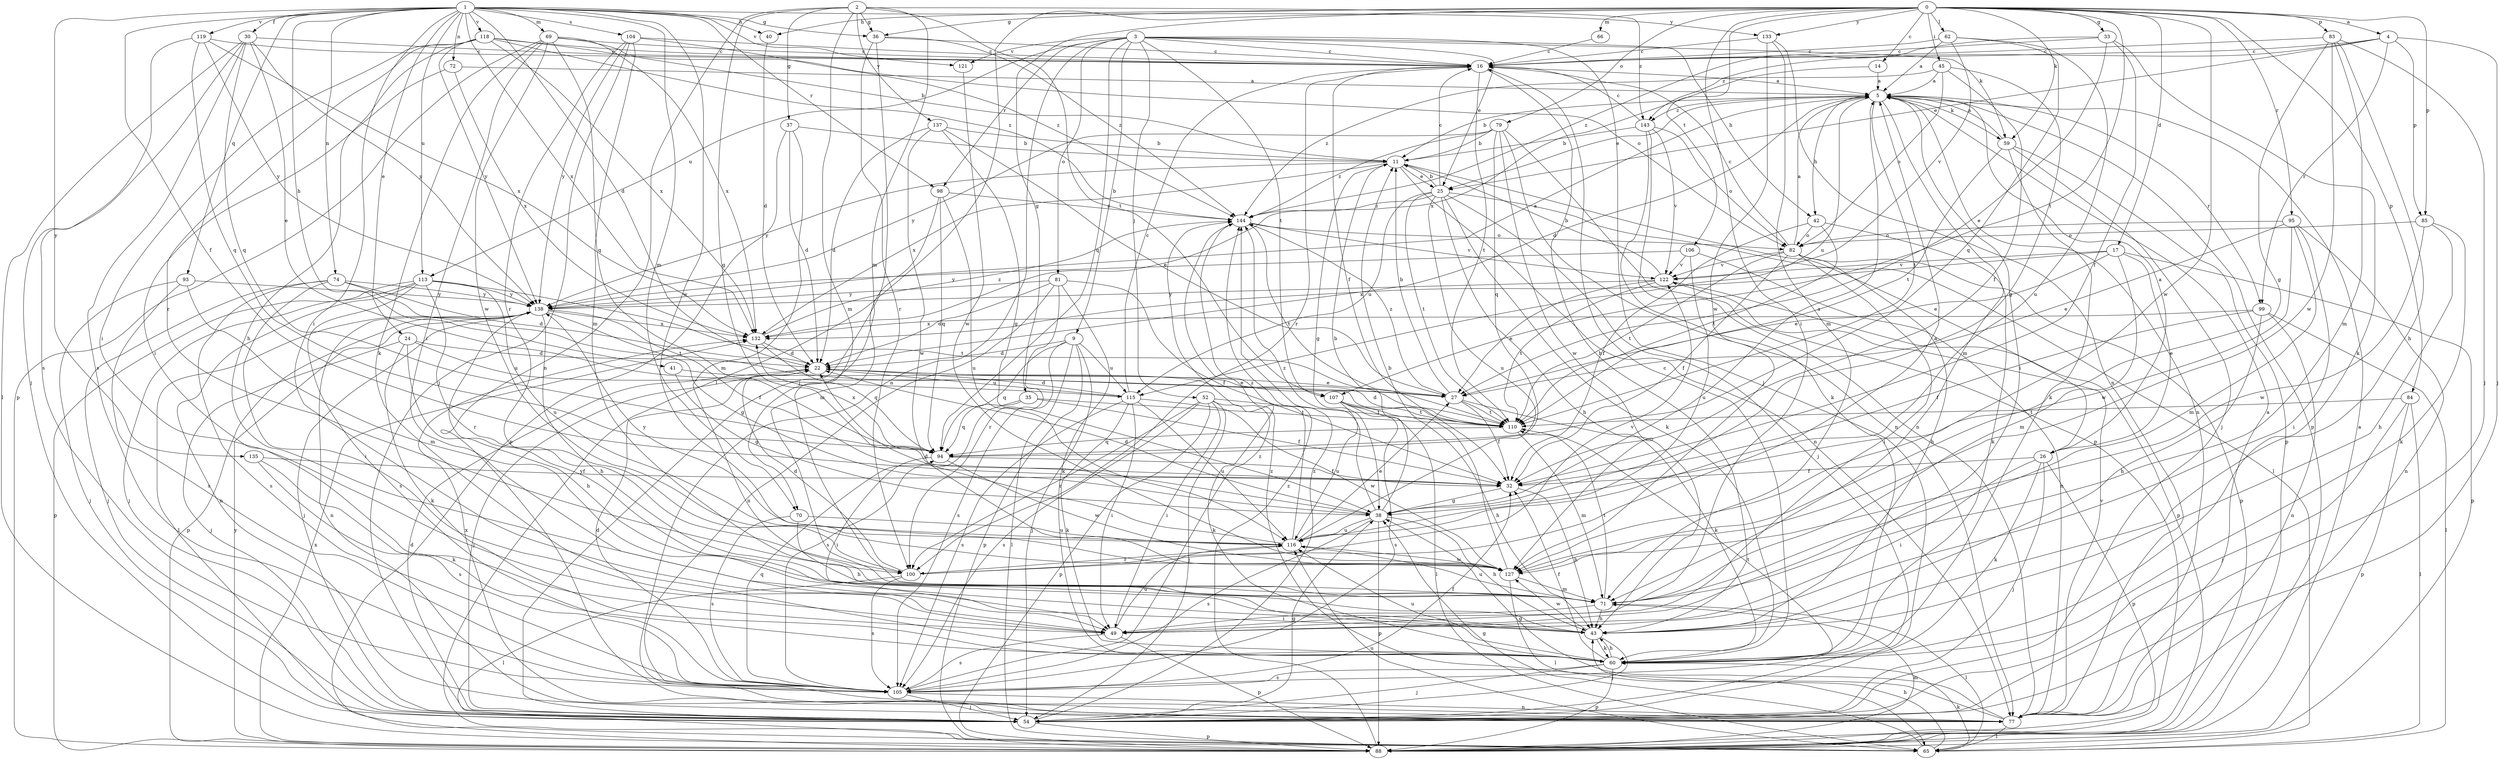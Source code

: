 strict digraph  {
0;
1;
2;
3;
4;
5;
9;
11;
14;
16;
17;
22;
24;
25;
26;
27;
30;
32;
33;
35;
36;
37;
38;
40;
41;
42;
43;
45;
49;
52;
54;
59;
60;
62;
65;
66;
69;
70;
71;
72;
74;
77;
79;
81;
82;
83;
84;
85;
88;
93;
94;
95;
98;
99;
100;
104;
105;
106;
107;
110;
113;
115;
116;
118;
119;
121;
122;
127;
132;
133;
135;
137;
138;
143;
144;
0 -> 4  [label=a];
0 -> 14  [label=c];
0 -> 17  [label=d];
0 -> 33  [label=g];
0 -> 35  [label=g];
0 -> 36  [label=g];
0 -> 40  [label=h];
0 -> 45  [label=i];
0 -> 49  [label=i];
0 -> 59  [label=k];
0 -> 62  [label=l];
0 -> 65  [label=l];
0 -> 66  [label=m];
0 -> 79  [label=o];
0 -> 83  [label=p];
0 -> 84  [label=p];
0 -> 85  [label=p];
0 -> 95  [label=r];
0 -> 106  [label=t];
0 -> 107  [label=t];
0 -> 127  [label=w];
0 -> 133  [label=y];
1 -> 22  [label=d];
1 -> 24  [label=e];
1 -> 30  [label=f];
1 -> 32  [label=f];
1 -> 36  [label=g];
1 -> 40  [label=h];
1 -> 41  [label=h];
1 -> 49  [label=i];
1 -> 69  [label=m];
1 -> 70  [label=m];
1 -> 72  [label=n];
1 -> 74  [label=n];
1 -> 93  [label=q];
1 -> 98  [label=r];
1 -> 104  [label=s];
1 -> 113  [label=u];
1 -> 118  [label=v];
1 -> 119  [label=v];
1 -> 121  [label=v];
1 -> 127  [label=w];
1 -> 132  [label=x];
1 -> 133  [label=y];
1 -> 135  [label=y];
2 -> 36  [label=g];
2 -> 37  [label=g];
2 -> 38  [label=g];
2 -> 70  [label=m];
2 -> 71  [label=m];
2 -> 77  [label=n];
2 -> 107  [label=t];
2 -> 137  [label=y];
2 -> 143  [label=z];
3 -> 9  [label=b];
3 -> 16  [label=c];
3 -> 25  [label=e];
3 -> 42  [label=h];
3 -> 52  [label=j];
3 -> 54  [label=j];
3 -> 59  [label=k];
3 -> 77  [label=n];
3 -> 81  [label=o];
3 -> 94  [label=q];
3 -> 98  [label=r];
3 -> 107  [label=t];
3 -> 113  [label=u];
3 -> 121  [label=v];
4 -> 16  [label=c];
4 -> 25  [label=e];
4 -> 54  [label=j];
4 -> 85  [label=p];
4 -> 99  [label=r];
4 -> 143  [label=z];
5 -> 11  [label=b];
5 -> 22  [label=d];
5 -> 25  [label=e];
5 -> 42  [label=h];
5 -> 49  [label=i];
5 -> 59  [label=k];
5 -> 71  [label=m];
5 -> 77  [label=n];
5 -> 88  [label=p];
5 -> 99  [label=r];
5 -> 110  [label=t];
5 -> 115  [label=u];
5 -> 143  [label=z];
9 -> 22  [label=d];
9 -> 54  [label=j];
9 -> 65  [label=l];
9 -> 88  [label=p];
9 -> 94  [label=q];
9 -> 105  [label=s];
9 -> 115  [label=u];
11 -> 25  [label=e];
11 -> 26  [label=e];
11 -> 38  [label=g];
11 -> 77  [label=n];
11 -> 132  [label=x];
11 -> 138  [label=y];
14 -> 5  [label=a];
14 -> 132  [label=x];
16 -> 5  [label=a];
16 -> 32  [label=f];
16 -> 43  [label=h];
16 -> 100  [label=r];
16 -> 110  [label=t];
17 -> 26  [label=e];
17 -> 27  [label=e];
17 -> 71  [label=m];
17 -> 88  [label=p];
17 -> 122  [label=v];
17 -> 132  [label=x];
22 -> 27  [label=e];
22 -> 54  [label=j];
22 -> 115  [label=u];
24 -> 22  [label=d];
24 -> 43  [label=h];
24 -> 54  [label=j];
24 -> 60  [label=k];
24 -> 115  [label=u];
25 -> 11  [label=b];
25 -> 16  [label=c];
25 -> 43  [label=h];
25 -> 54  [label=j];
25 -> 60  [label=k];
25 -> 65  [label=l];
25 -> 110  [label=t];
25 -> 115  [label=u];
25 -> 116  [label=u];
25 -> 144  [label=z];
26 -> 5  [label=a];
26 -> 32  [label=f];
26 -> 49  [label=i];
26 -> 54  [label=j];
26 -> 60  [label=k];
26 -> 88  [label=p];
27 -> 11  [label=b];
27 -> 32  [label=f];
27 -> 60  [label=k];
27 -> 110  [label=t];
27 -> 144  [label=z];
30 -> 16  [label=c];
30 -> 27  [label=e];
30 -> 54  [label=j];
30 -> 65  [label=l];
30 -> 94  [label=q];
30 -> 105  [label=s];
30 -> 138  [label=y];
32 -> 38  [label=g];
32 -> 43  [label=h];
33 -> 16  [label=c];
33 -> 27  [label=e];
33 -> 32  [label=f];
33 -> 60  [label=k];
33 -> 144  [label=z];
35 -> 32  [label=f];
35 -> 94  [label=q];
35 -> 105  [label=s];
35 -> 110  [label=t];
36 -> 16  [label=c];
36 -> 54  [label=j];
36 -> 100  [label=r];
36 -> 144  [label=z];
37 -> 11  [label=b];
37 -> 22  [label=d];
37 -> 71  [label=m];
37 -> 88  [label=p];
38 -> 5  [label=a];
38 -> 11  [label=b];
38 -> 22  [label=d];
38 -> 43  [label=h];
38 -> 88  [label=p];
38 -> 105  [label=s];
38 -> 116  [label=u];
38 -> 144  [label=z];
40 -> 22  [label=d];
41 -> 27  [label=e];
41 -> 38  [label=g];
42 -> 32  [label=f];
42 -> 60  [label=k];
42 -> 82  [label=o];
42 -> 110  [label=t];
43 -> 54  [label=j];
43 -> 60  [label=k];
43 -> 127  [label=w];
43 -> 138  [label=y];
45 -> 5  [label=a];
45 -> 32  [label=f];
45 -> 38  [label=g];
45 -> 82  [label=o];
45 -> 144  [label=z];
49 -> 88  [label=p];
49 -> 105  [label=s];
49 -> 116  [label=u];
52 -> 49  [label=i];
52 -> 54  [label=j];
52 -> 60  [label=k];
52 -> 88  [label=p];
52 -> 100  [label=r];
52 -> 105  [label=s];
52 -> 110  [label=t];
54 -> 22  [label=d];
54 -> 38  [label=g];
54 -> 88  [label=p];
54 -> 144  [label=z];
59 -> 5  [label=a];
59 -> 54  [label=j];
59 -> 60  [label=k];
59 -> 88  [label=p];
59 -> 110  [label=t];
60 -> 16  [label=c];
60 -> 32  [label=f];
60 -> 43  [label=h];
60 -> 54  [label=j];
60 -> 88  [label=p];
60 -> 105  [label=s];
60 -> 116  [label=u];
62 -> 5  [label=a];
62 -> 16  [label=c];
62 -> 94  [label=q];
62 -> 116  [label=u];
62 -> 122  [label=v];
65 -> 38  [label=g];
65 -> 43  [label=h];
65 -> 60  [label=k];
65 -> 116  [label=u];
66 -> 16  [label=c];
69 -> 16  [label=c];
69 -> 49  [label=i];
69 -> 60  [label=k];
69 -> 82  [label=o];
69 -> 88  [label=p];
69 -> 94  [label=q];
69 -> 127  [label=w];
69 -> 132  [label=x];
70 -> 43  [label=h];
70 -> 105  [label=s];
70 -> 116  [label=u];
71 -> 43  [label=h];
71 -> 49  [label=i];
71 -> 65  [label=l];
71 -> 110  [label=t];
71 -> 116  [label=u];
72 -> 5  [label=a];
72 -> 49  [label=i];
72 -> 132  [label=x];
74 -> 22  [label=d];
74 -> 49  [label=i];
74 -> 54  [label=j];
74 -> 105  [label=s];
74 -> 110  [label=t];
74 -> 138  [label=y];
77 -> 5  [label=a];
77 -> 38  [label=g];
77 -> 65  [label=l];
77 -> 122  [label=v];
77 -> 132  [label=x];
77 -> 144  [label=z];
79 -> 11  [label=b];
79 -> 77  [label=n];
79 -> 88  [label=p];
79 -> 94  [label=q];
79 -> 127  [label=w];
79 -> 138  [label=y];
79 -> 144  [label=z];
81 -> 22  [label=d];
81 -> 32  [label=f];
81 -> 60  [label=k];
81 -> 77  [label=n];
81 -> 100  [label=r];
81 -> 138  [label=y];
82 -> 5  [label=a];
82 -> 16  [label=c];
82 -> 32  [label=f];
82 -> 43  [label=h];
82 -> 49  [label=i];
82 -> 88  [label=p];
82 -> 110  [label=t];
82 -> 122  [label=v];
83 -> 16  [label=c];
83 -> 38  [label=g];
83 -> 43  [label=h];
83 -> 54  [label=j];
83 -> 71  [label=m];
83 -> 127  [label=w];
84 -> 54  [label=j];
84 -> 65  [label=l];
84 -> 88  [label=p];
84 -> 110  [label=t];
85 -> 43  [label=h];
85 -> 60  [label=k];
85 -> 82  [label=o];
85 -> 127  [label=w];
88 -> 5  [label=a];
88 -> 71  [label=m];
88 -> 132  [label=x];
88 -> 138  [label=y];
88 -> 144  [label=z];
93 -> 54  [label=j];
93 -> 71  [label=m];
93 -> 105  [label=s];
93 -> 138  [label=y];
94 -> 32  [label=f];
94 -> 49  [label=i];
94 -> 127  [label=w];
94 -> 132  [label=x];
95 -> 27  [label=e];
95 -> 49  [label=i];
95 -> 71  [label=m];
95 -> 77  [label=n];
95 -> 82  [label=o];
95 -> 127  [label=w];
98 -> 71  [label=m];
98 -> 94  [label=q];
98 -> 116  [label=u];
98 -> 144  [label=z];
99 -> 32  [label=f];
99 -> 43  [label=h];
99 -> 65  [label=l];
99 -> 77  [label=n];
99 -> 132  [label=x];
100 -> 5  [label=a];
100 -> 22  [label=d];
100 -> 65  [label=l];
100 -> 105  [label=s];
100 -> 122  [label=v];
104 -> 16  [label=c];
104 -> 54  [label=j];
104 -> 71  [label=m];
104 -> 100  [label=r];
104 -> 138  [label=y];
104 -> 144  [label=z];
105 -> 22  [label=d];
105 -> 32  [label=f];
105 -> 54  [label=j];
105 -> 77  [label=n];
105 -> 94  [label=q];
105 -> 110  [label=t];
105 -> 144  [label=z];
106 -> 77  [label=n];
106 -> 116  [label=u];
106 -> 122  [label=v];
106 -> 138  [label=y];
107 -> 43  [label=h];
107 -> 65  [label=l];
107 -> 105  [label=s];
107 -> 110  [label=t];
107 -> 116  [label=u];
110 -> 22  [label=d];
110 -> 71  [label=m];
110 -> 94  [label=q];
113 -> 54  [label=j];
113 -> 77  [label=n];
113 -> 88  [label=p];
113 -> 100  [label=r];
113 -> 105  [label=s];
113 -> 110  [label=t];
113 -> 116  [label=u];
113 -> 138  [label=y];
115 -> 16  [label=c];
115 -> 22  [label=d];
115 -> 49  [label=i];
115 -> 60  [label=k];
115 -> 105  [label=s];
115 -> 116  [label=u];
115 -> 127  [label=w];
116 -> 22  [label=d];
116 -> 27  [label=e];
116 -> 100  [label=r];
116 -> 127  [label=w];
116 -> 138  [label=y];
116 -> 144  [label=z];
118 -> 11  [label=b];
118 -> 16  [label=c];
118 -> 43  [label=h];
118 -> 49  [label=i];
118 -> 100  [label=r];
118 -> 132  [label=x];
118 -> 138  [label=y];
118 -> 144  [label=z];
119 -> 16  [label=c];
119 -> 94  [label=q];
119 -> 105  [label=s];
119 -> 132  [label=x];
119 -> 138  [label=y];
121 -> 127  [label=w];
122 -> 11  [label=b];
122 -> 27  [label=e];
122 -> 88  [label=p];
122 -> 110  [label=t];
122 -> 138  [label=y];
127 -> 11  [label=b];
127 -> 65  [label=l];
127 -> 71  [label=m];
132 -> 22  [label=d];
132 -> 94  [label=q];
132 -> 144  [label=z];
133 -> 16  [label=c];
133 -> 71  [label=m];
133 -> 77  [label=n];
133 -> 127  [label=w];
135 -> 32  [label=f];
135 -> 60  [label=k];
135 -> 105  [label=s];
137 -> 11  [label=b];
137 -> 22  [label=d];
137 -> 27  [label=e];
137 -> 38  [label=g];
137 -> 127  [label=w];
138 -> 5  [label=a];
138 -> 32  [label=f];
138 -> 38  [label=g];
138 -> 43  [label=h];
138 -> 54  [label=j];
138 -> 65  [label=l];
138 -> 77  [label=n];
138 -> 88  [label=p];
138 -> 132  [label=x];
143 -> 11  [label=b];
143 -> 16  [label=c];
143 -> 60  [label=k];
143 -> 77  [label=n];
143 -> 82  [label=o];
143 -> 122  [label=v];
144 -> 82  [label=o];
144 -> 110  [label=t];
144 -> 122  [label=v];
}
